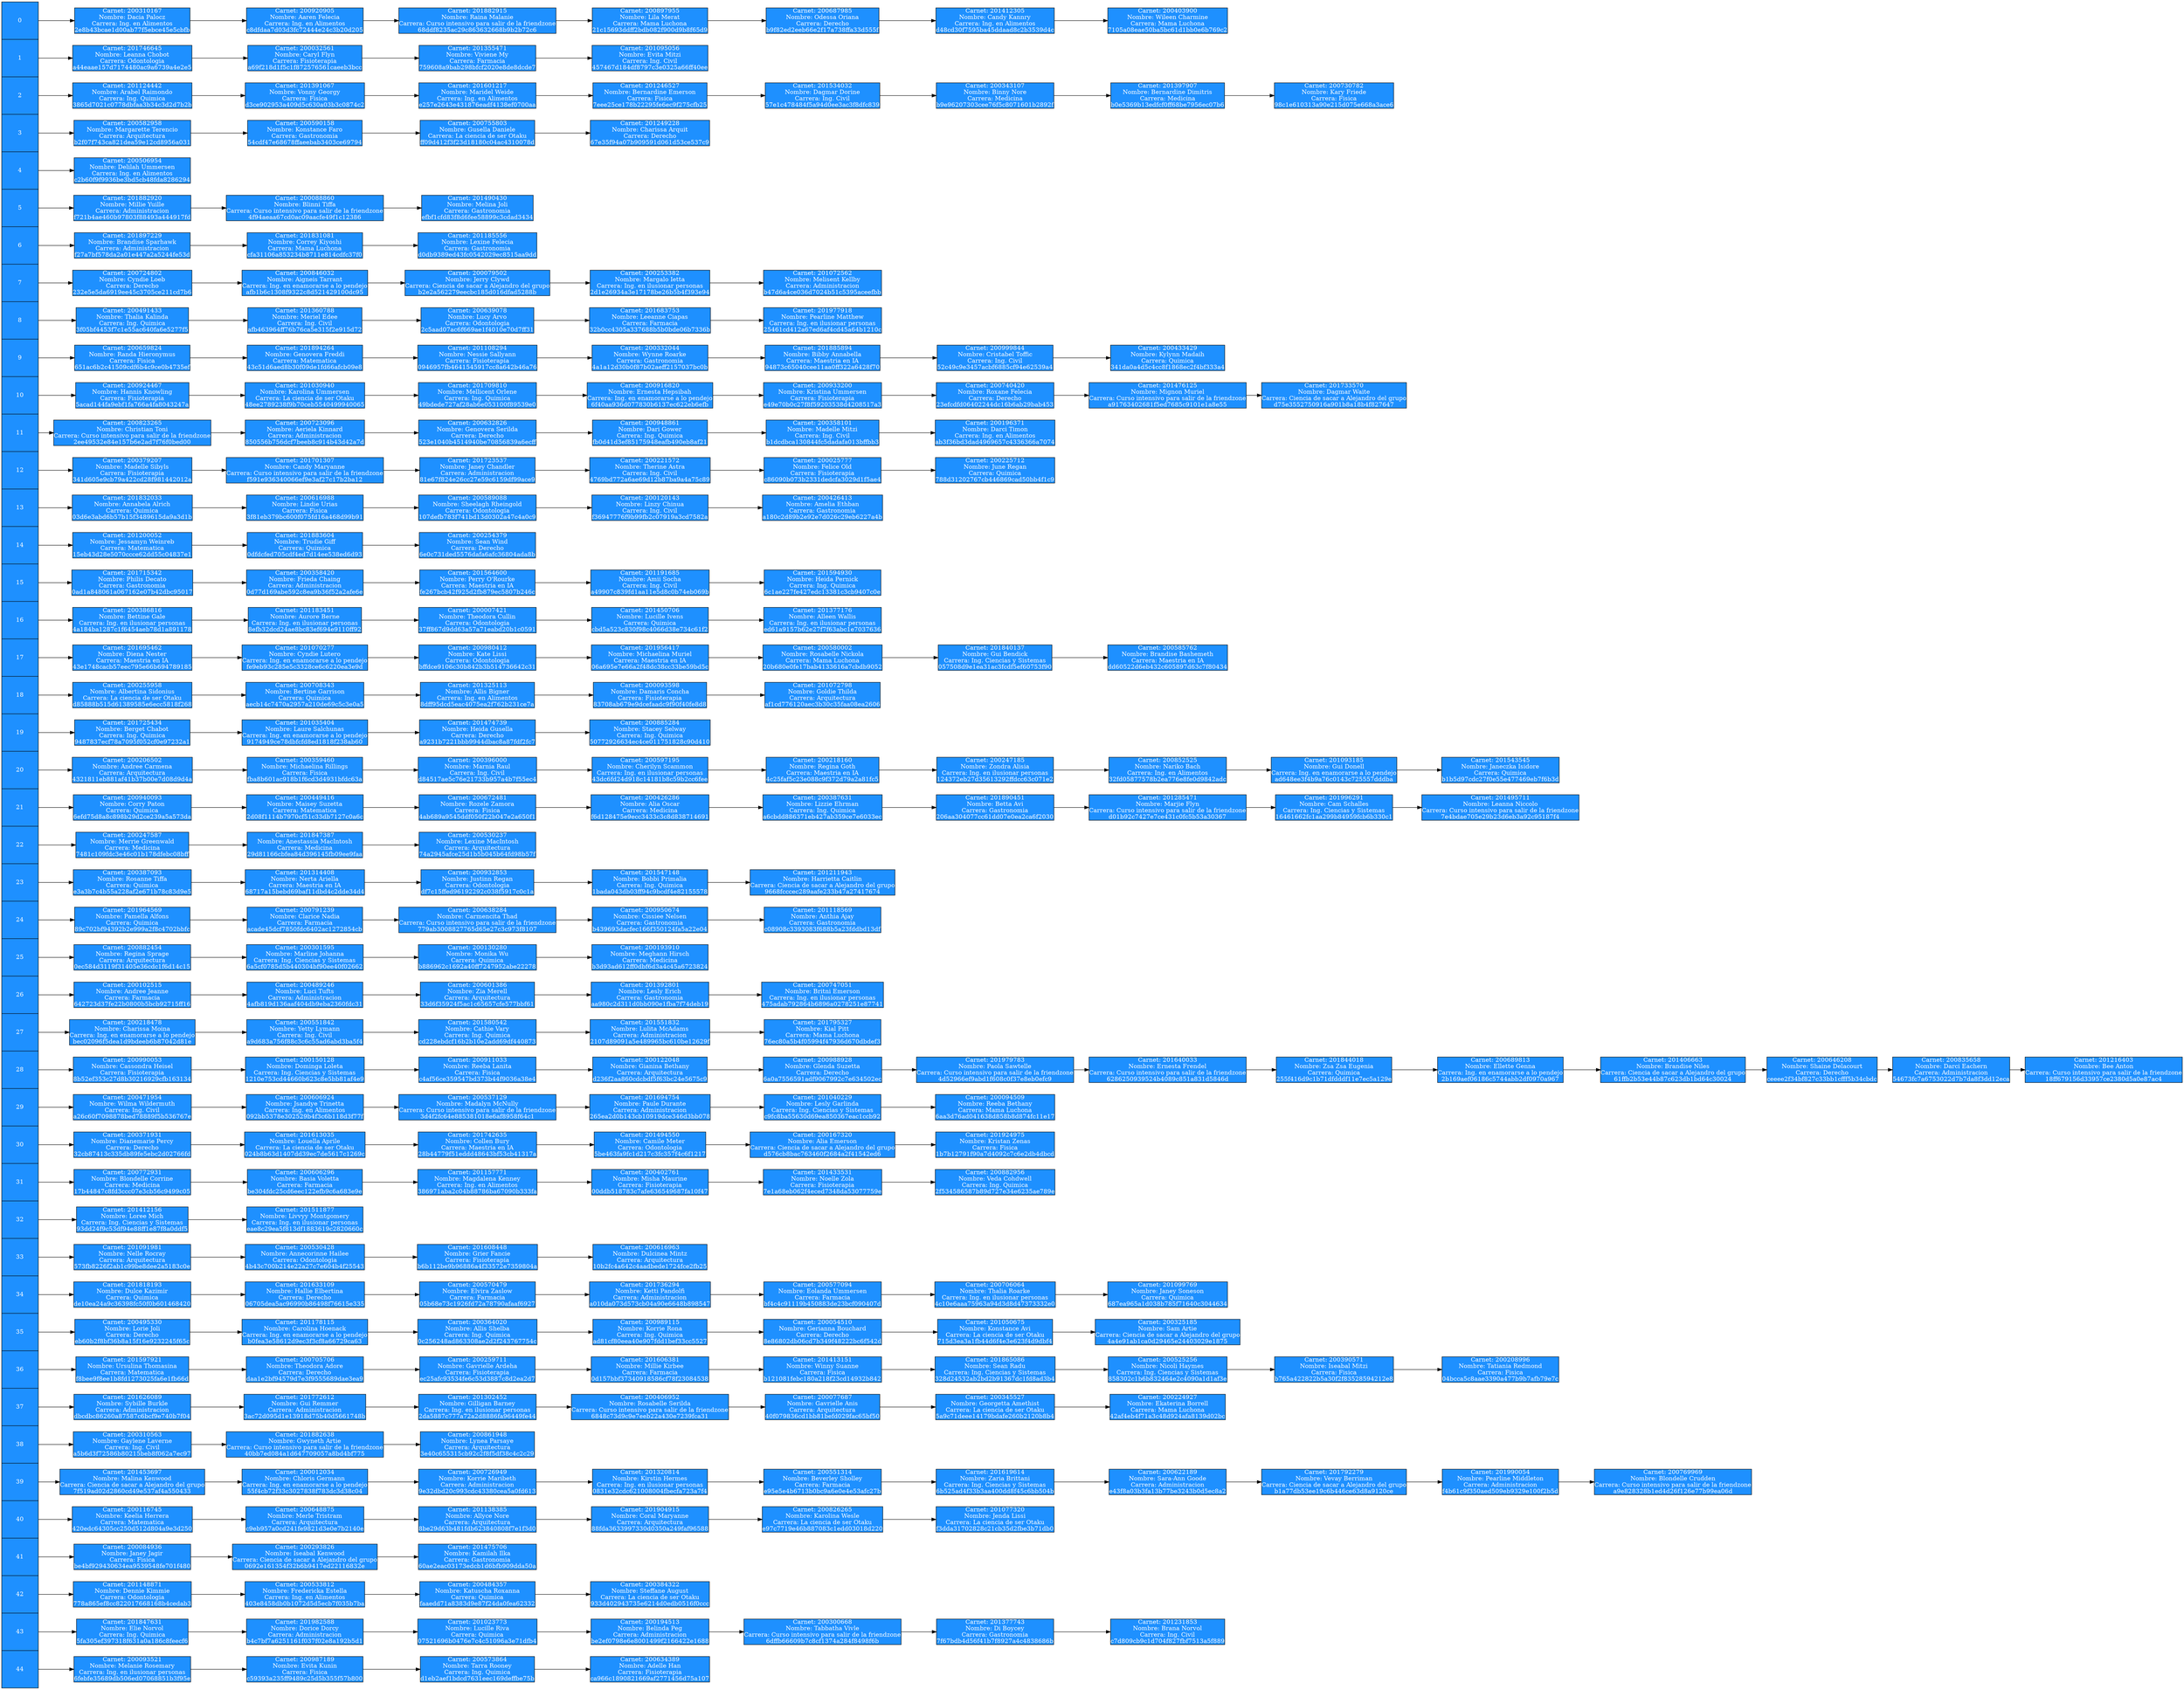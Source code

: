 digraph G{
rankdir=LR;
node [margin=0 shape=record width=1.2 fillcolor=dodgerblue fontcolor=white style=filled ];
node1[height=55 label="<f0> 0|<f1> 1|<f2> 2|<f3> 3|<f4> 4|<f5> 5|<f6> 6|<f7> 7|<f8> 8|<f9> 9|<f10> 10|<f11> 11|<f12> 12|<f13> 13|<f14> 14|<f15> 15|<f16> 16|<f17> 17|<f18> 18|<f19> 19|<f20> 20|<f21> 21|<f22> 22|<f23> 23|<f24> 24|<f25> 25|<f26> 26|<f27> 27|<f28> 28|<f29> 29|<f30> 30|<f31> 31|<f32> 32|<f33> 33|<f34> 34|<f35> 35|<f36> 36|<f37> 37|<f38> 38|<f39> 39|<f40> 40|<f41> 41|<f42> 42|<f43> 43|<f44> 44"];
A00[label="Carnet: 200310167\nNombre: Dacia Palocz\nCarrera: Ing. en Alimentos\n2e8b43bcae1d00ab77f5ebce45e5cbfb"];
A01[label="Carnet: 200920905\nNombre: Aaren Felecia\nCarrera: Ing. en Alimentos\nc8dfdaa7d03d3fc72444e24c3b20d205"];
A02[label="Carnet: 201882915\nNombre: Raina Malanie\nCarrera: Curso intensivo para salir de la friendzone\n68ddf8235ac29c863632668b9b2b72c6"];
A03[label="Carnet: 200897955\nNombre: Lila Merat\nCarrera: Mama Luchona\n21c15693ddff2bdb082f900d9b8f65d9"];
A04[label="Carnet: 200687985\nNombre: Odessa Oriana\nCarrera: Derecho\nb9f82ed2eeb66e2f17a738ffa33d555f"];
A05[label="Carnet: 201412305\nNombre: Candy Kannry\nCarrera: Ing. en Alimentos\nd48cd30f7595ba45ddaad8c2b3539d4c"];
A06[label="Carnet: 200403900\nNombre: Wileen Charmine\nCarrera: Mama Luchona\n7105a08eae50ba5bc61d1bb0e6b769c2"];
node1:f0-> A00-> A01-> A02-> A03-> A04-> A05-> A06;
A10[label="Carnet: 201746645\nNombre: Leanna Chobot\nCarrera: Odontologia\na44eaae157d7174480ac9a6739a4e2e5"];
A11[label="Carnet: 200032561\nNombre: Caryl Flyn\nCarrera: Fisioterapia\na69f218d1f5c1f872576561caeeb3bcc"];
A12[label="Carnet: 201355471\nNombre: Viviene My\nCarrera: Farmacia\n759608a9bab298bfcf2020e8de8dcde7"];
A13[label="Carnet: 201095056\nNombre: Evita Mitzi\nCarrera: Ing. Civil\n457467d184df8797c3e0325a66ff40ee"];
node1:f1-> A10-> A11-> A12-> A13;
A20[label="Carnet: 201124442\nNombre: Arabel Raimondo\nCarrera: Ing. Quimica\n3865d7021c0778dbfaa3b34c3d2d7b2b"];
A21[label="Carnet: 201391067\nNombre: Vonny Georgy\nCarrera: Fisica\nd3ce902953a409d5c630a03b3c0874c2"];
A22[label="Carnet: 201601217\nNombre: Maridel Weide\nCarrera: Ing. en Alimentos\ne257e2643e431876eadf4138ef0700aa"];
A23[label="Carnet: 201246527\nNombre: Bernardine Emerson\nCarrera: Fisica\n7eee25ce178b22295fe6ec9f275cfb25"];
A24[label="Carnet: 201534032\nNombre: Dagmar Dorine\nCarrera: Ing. Civil\n57e1c478484f5a94d0ee3ac3f8dfc839"];
A25[label="Carnet: 200343107\nNombre: Binny Nore\nCarrera: Medicina\nb9e96207303cee76f5c8071601b2892f"];
A26[label="Carnet: 201397907\nNombre: Bernardine Dimitris\nCarrera: Medicina\nb0e5369b13edfcf0ff68be7956ec07b6"];
A27[label="Carnet: 200730782\nNombre: Kary Friede\nCarrera: Fisica\n98c1e610313a90e215d075e668a3ace6"];
node1:f2-> A20-> A21-> A22-> A23-> A24-> A25-> A26-> A27;
A30[label="Carnet: 200582958\nNombre: Margarette Terencio\nCarrera: Arquitectura\nb2f07f743ca821dea59e12cd8956a031"];
A31[label="Carnet: 200590158\nNombre: Konstance Faro\nCarrera: Gastronomia\n54cdf47e68678ffaeebab3403ce69794"];
A32[label="Carnet: 200755803\nNombre: Gusella Daniele\nCarrera: La ciencia de ser Otaku\nff09d412f3f23d18180c04ac4310078d"];
A33[label="Carnet: 201249228\nNombre: Charissa Arquit\nCarrera: Derecho\n67e35f94a07b909591d061d53ce537c9"];
node1:f3-> A30-> A31-> A32-> A33;
A40[label="Carnet: 200506954\nNombre: Delilah Ummersen\nCarrera: Ing. en Alimentos\nc2b60f9f9936be3bd5cb48fda8286294"];
node1:f4-> A40;
A50[label="Carnet: 201882920\nNombre: Millie Yuille\nCarrera: Administracion\nf721b4ae460b97803f88493a444917fd"];
A51[label="Carnet: 200088860\nNombre: Blinni Tiffa\nCarrera: Curso intensivo para salir de la friendzone\n4f94aeaa67cd0ac09aacfe49f1c12386"];
A52[label="Carnet: 201490430\nNombre: Melina Joli\nCarrera: Gastronomia\nefbf1cfd83f8d6fee58899c3cdad3434"];
node1:f5-> A50-> A51-> A52;
A60[label="Carnet: 201897229\nNombre: Brandise Sparhawk\nCarrera: Administracion\nf27a7bf578da2a01e447a2a5244fe53d"];
A61[label="Carnet: 201831081\nNombre: Correy Kiyoshi\nCarrera: Mama Luchona\ncfa31106a853234b8711e814cdfc37f0"];
A62[label="Carnet: 201185556\nNombre: Lexine Felecia\nCarrera: Gastronomia\nd0db9389ed43fc0542029ec8515aa9dd"];
node1:f6-> A60-> A61-> A62;
A70[label="Carnet: 200724802\nNombre: Cyndie Loeb\nCarrera: Derecho\n232e5e5da6919ee45c3705ce211cd7b6"];
A71[label="Carnet: 200846032\nNombre: Aigneis Tarrant\nCarrera: Ing. en enamorarse a lo pendejo\nafb1b6c1308f9322c8d521429100dc95"];
A72[label="Carnet: 200079502\nNombre: Jerry Clywd\nCarrera: Ciencia de sacar a Alejandro del grupo\nb2e2a562279eecbc185d016dfad5288b"];
A73[label="Carnet: 200253382\nNombre: Margalo Ietta\nCarrera: Ing. en ilusionar personas\n2d1e26934a3e17178be26b5b4f393e94"];
A74[label="Carnet: 201072562\nNombre: Melisent Kellby\nCarrera: Administracion\nb47d6a4ce036d7024b51c5395aceefbb"];
node1:f7-> A70-> A71-> A72-> A73-> A74;
A80[label="Carnet: 200491433\nNombre: Thalia Kalinda\nCarrera: Ing. Quimica\n3f05bf4453f7c1e55ac640fa6e5277f5"];
A81[label="Carnet: 201360788\nNombre: Meriel Edee\nCarrera: Ing. Civil\nafb463964ff76b76ca5e315f2e915d72"];
A82[label="Carnet: 200639078\nNombre: Lucy Arvo\nCarrera: Odontologia\n2c5aad07ac6f669ae1f4010e70d7ff31"];
A83[label="Carnet: 201683753\nNombre: Leeanne Ciapas\nCarrera: Farmacia\n32b0cc4305a337688b5b0bde06b7336b"];
A84[label="Carnet: 201977918\nNombre: Pearline Matthew\nCarrera: Ing. en ilusionar personas\n25461cd412a67ed6af4cd45a64b1210c"];
node1:f8-> A80-> A81-> A82-> A83-> A84;
A90[label="Carnet: 200659824\nNombre: Randa Hieronymus\nCarrera: Fisica\n651ac6b2c41509cdf6b4c9ce0b4735ef"];
A91[label="Carnet: 201894264\nNombre: Genovera Freddi\nCarrera: Matematica\n43c51d6aed8b30f09de1fd66afcb09e8"];
A92[label="Carnet: 201108294\nNombre: Nessie Sallyann\nCarrera: Fisioterapia\n0946957fb4641545917cc8a642b46a76"];
A93[label="Carnet: 200332044\nNombre: Wynne Roarke\nCarrera: Gastronomia\n4a1a12d30b0f87b02aeff2157037bc0b"];
A94[label="Carnet: 201885894\nNombre: Bibby Annabella\nCarrera: Maestria en IA\n94873c65040cee11aa0ff322a6428f70"];
A95[label="Carnet: 200999844\nNombre: Cristabel Toffic\nCarrera: Ing. Civil\n52c49c9e3457acbf6885cf94e62539a4"];
A96[label="Carnet: 200433429\nNombre: Kylynn Madaih\nCarrera: Quimica\n341da0a4d5c4cc8f1868ec2f4bf333a4"];
node1:f9-> A90-> A91-> A92-> A93-> A94-> A95-> A96;
A100[label="Carnet: 200924467\nNombre: Hannis Knowling\nCarrera: Fisioterapia\n5acad144fa9ebf1fa766a4fa8043247a"];
A101[label="Carnet: 201030940\nNombre: Karolina Ummersen\nCarrera: La ciencia de ser Otaku\n48ee2789238f9b70ceb5540499940065"];
A102[label="Carnet: 201709810\nNombre: Mellicent Orlene\nCarrera: Ing. Quimica\n49bdede727af28ab6e053100f89539e0"];
A103[label="Carnet: 200916820\nNombre: Ernesta Hepsibah\nCarrera: Ing. en enamorarse a lo pendejo\n6f40aa936d077830b6137ec622eb6efb"];
A104[label="Carnet: 200933200\nNombre: Kristina Ummersen\nCarrera: Fisioterapia\ne49e70b0c27f8f59203538d4208517a3"];
A105[label="Carnet: 200740420\nNombre: Roxane Felecia\nCarrera: Derecho\n23efcdfd06402244dc16b6ab29bab453"];
A106[label="Carnet: 201476125\nNombre: Mignon Muriel\nCarrera: Curso intensivo para salir de la friendzone\na91763402681f5ed7685c9101e1a8e55"];
A107[label="Carnet: 201733570\nNombre: Dagmar Waite\nCarrera: Ciencia de sacar a Alejandro del grupo\nd75e3552750916a901b8a18b4f827647"];
node1:f10-> A100-> A101-> A102-> A103-> A104-> A105-> A106-> A107;
A110[label="Carnet: 200823265\nNombre: Christian Toni\nCarrera: Curso intensivo para salir de la friendzone\n2ee49532e84e157b6e2ad7f76f0bed00"];
A111[label="Carnet: 200723096\nNombre: Aeriela Kinnard\nCarrera: Administracion\n850556b756dcf7beeb8c914b43d42a7d"];
A112[label="Carnet: 200632826\nNombre: Genovera Serilda\nCarrera: Derecho\n523e1040b4514940be70856839a6ecff"];
A113[label="Carnet: 200948861\nNombre: Dari Gower\nCarrera: Ing. Quimica\nfb0d41d3ef85175948eafb490eb8af21"];
A114[label="Carnet: 200358101\nNombre: Madelle Mitzi\nCarrera: Ing. Civil\nb1dcdbca130844fc5dadafa013bffbb3"];
A115[label="Carnet: 200196371\nNombre: Darci Timon\nCarrera: Ing. en Alimentos\nab3f36bd3dad4969657c4336366a7074"];
node1:f11-> A110-> A111-> A112-> A113-> A114-> A115;
A120[label="Carnet: 200379207\nNombre: Madelle Sibyls\nCarrera: Fisioterapia\n341d605e9cb79a422cd28f981442012a"];
A121[label="Carnet: 201701307\nNombre: Candy Maryanne\nCarrera: Curso intensivo para salir de la friendzone\nf591e936340066ef9e3af27c17b2ba12"];
A122[label="Carnet: 201723537\nNombre: Janey Chandler\nCarrera: Administracion\n81e67f824e26cc27e59c6159df99ace9"];
A123[label="Carnet: 200221572\nNombre: Therine Astra\nCarrera: Ing. Civil\n4769bd772a6ae69d12b87ba9a4a75c89"];
A124[label="Carnet: 200025777\nNombre: Felice Old\nCarrera: Fisioterapia\nc86090b073b2331dedcfa3029d1f5ae4"];
A125[label="Carnet: 200225712\nNombre: June Regan\nCarrera: Quimica\n788d31202767cb446869cad50bb4f1c9"];
node1:f12-> A120-> A121-> A122-> A123-> A124-> A125;
A130[label="Carnet: 201832033\nNombre: Annabela Alrich\nCarrera: Quimica\n03d6e3abd6b57b15f3489615da9a3d1b"];
A131[label="Carnet: 200616988\nNombre: Lindie Urias\nCarrera: Fisica\n3f81eb379bc600f075fd16a468d99b91"];
A132[label="Carnet: 200589088\nNombre: Sheelagh Rheingold\nCarrera: Odontologia\n107defb783f741bd13d0302a47c4a0c9"];
A133[label="Carnet: 200120143\nNombre: Linzy Chinua\nCarrera: Ing. Civil\nf36947776f9b99fb2c07919a3cd7582a"];
A134[label="Carnet: 200426413\nNombre: Amelia Ethban\nCarrera: Gastronomia\na180c2d89b2e92e7d026c29eb6227a4b"];
node1:f13-> A130-> A131-> A132-> A133-> A134;
A140[label="Carnet: 201200052\nNombre: Jessamyn Weinreb\nCarrera: Matematica\n15eb43d28e5070ccce62dd55c04837e1"];
A141[label="Carnet: 201883604\nNombre: Trudie Giff\nCarrera: Quimica\n0dfdcfed705cdf4ed7d14ee538ed6d93"];
A142[label="Carnet: 200254379\nNombre: Sean Wind\nCarrera: Derecho\n6e0c731ded5576dafa6afc36804ada8b"];
node1:f14-> A140-> A141-> A142;
A150[label="Carnet: 201715342\nNombre: Philis Decato\nCarrera: Gastronomia\n0ad1a848061a067162e07b42dbc95017"];
A151[label="Carnet: 200358420\nNombre: Frieda Chaing\nCarrera: Administracion\n0d77d169abe592c8ea9b36f52a2afe6e"];
A152[label="Carnet: 201564600\nNombre: Perry O'Rourke\nCarrera: Maestria en IA\nfe267bcb42f925d2fb879ec5807b246c"];
A153[label="Carnet: 201191685\nNombre: Amii Socha\nCarrera: Ing. Civil\na49907c839fd1aa11e5d8c0b74eb069b"];
A154[label="Carnet: 201594930\nNombre: Heida Pernick\nCarrera: Ing. Quimica\n6c1ae227fe427edc13381c3cb9407c0e"];
node1:f15-> A150-> A151-> A152-> A153-> A154;
A160[label="Carnet: 200386816\nNombre: Bettine Gale\nCarrera: Ing. en ilusionar personas\n4a184ba1287c1f6454aeb78d1a891178"];
A161[label="Carnet: 201183451\nNombre: Aurore Berne\nCarrera: Ing. en ilusionar personas\n8efb32dcd24ae8bc83ef694e9110ff92"];
A162[label="Carnet: 200007421\nNombre: Theodora Cullin\nCarrera: Odontologia\n37ff867d9dd63a57a71eabd20b1c0591"];
A163[label="Carnet: 201450706\nNombre: Lucille Ivens\nCarrera: Quimica\ncbd5a523c830f98c4066d38e734c61f2"];
A164[label="Carnet: 201377176\nNombre: Alleen Wallis\nCarrera: Ing. en ilusionar personas\ned61a9157b62e27f7f63abc1e7037636"];
node1:f16-> A160-> A161-> A162-> A163-> A164;
A170[label="Carnet: 201695462\nNombre: Diena Nester\nCarrera: Maestria en IA\n43e1748cacb57eec795e66b694789185"];
A171[label="Carnet: 201070277\nNombre: Cyndie Lutero\nCarrera: Ing. en enamorarse a lo pendejo\nfe9eb93c285e5c3328ce6c6220ea3e9d"];
A172[label="Carnet: 200980412\nNombre: Kate Lissi\nCarrera: Odontologia\nbffdce9106c30b842b3b514736642c31"];
A173[label="Carnet: 201956417\nNombre: Michaelina Muriel\nCarrera: Maestria en IA\n06a695e7e66a2f48dc38cc33be59bd5c"];
A174[label="Carnet: 200580002\nNombre: Rosabelle Nickola\nCarrera: Mama Luchona\n20b680e0fe17bab4133616a7cbdb9052"];
A175[label="Carnet: 201840137\nNombre: Gui Bendick\nCarrera: Ing. Ciencias y Sistemas\n057508d9e1ea31ac3fcdf5ef60753f90"];
A176[label="Carnet: 200585762\nNombre: Brandise Bashemeth\nCarrera: Maestria en IA\ndd60522d6eb432c605897d63c7f80434"];
node1:f17-> A170-> A171-> A172-> A173-> A174-> A175-> A176;
A180[label="Carnet: 200255958\nNombre: Albertina Sidonius\nCarrera: La ciencia de ser Otaku\nd85888b515d61389585e6ecc5818f268"];
A181[label="Carnet: 200708343\nNombre: Bertine Garrison\nCarrera: Quimica\naecb14c7470a2957a210de69c5c3e0a5"];
A182[label="Carnet: 201325113\nNombre: Allis Bigner\nCarrera: Ing. en Alimentos\n8dff95dcd5eac4075ea2f762b231ce7a"];
A183[label="Carnet: 200093598\nNombre: Damaris Concha\nCarrera: Fisioterapia\n83708ab679e9dcefaadc9f90f40fe8d8"];
A184[label="Carnet: 201072798\nNombre: Goldie Thilda\nCarrera: Arquitectura\naf1cd776120aec3b30c35faa08ea2606"];
node1:f18-> A180-> A181-> A182-> A183-> A184;
A190[label="Carnet: 201725434\nNombre: Berget Chabot\nCarrera: Ing. Quimica\n9487837ecf78a7095f052cf0e97232a1"];
A191[label="Carnet: 201035404\nNombre: Laure Salchunas\nCarrera: Ing. en enamorarse a lo pendejo\n9174949ce78dbfcfd8ed1818f238ab60"];
A192[label="Carnet: 201474739\nNombre: Heida Gusella\nCarrera: Derecho\na9231b7221bbb9944dbac8a87fdf2fc7"];
A193[label="Carnet: 200885284\nNombre: Stacey Selway\nCarrera: Ing. Quimica\n50772926634ec4ce011751828c90d410"];
node1:f19-> A190-> A191-> A192-> A193;
A200[label="Carnet: 200206502\nNombre: Andree Carmena\nCarrera: Arquitectura\n4321811eb881af41b37b00e7d08d9d4a"];
A201[label="Carnet: 200359460\nNombre: Michaelina Rillings\nCarrera: Fisica\nfba8b601ac918b1f6cd3d4931bfdc63a"];
A202[label="Carnet: 200396000\nNombre: Marnia Raul\nCarrera: Ing. Civil\nd84517ae5c76e21733b957a4b7f55ec4"];
A203[label="Carnet: 200597195\nNombre: Cherilyn Scammon\nCarrera: Ing. en ilusionar personas\n43dc6fd24d918c14181b8c59b2cc6fee"];
A204[label="Carnet: 200218160\nNombre: Regina Goth\nCarrera: Maestria en IA\n4c25faf5c23e088c9f372d79a2a81fc5"];
A205[label="Carnet: 200247185\nNombre: Zondra Alisia\nCarrera: Ing. en ilusionar personas\n124372eb27d35613292ffdcc63c071e2"];
A206[label="Carnet: 200852525\nNombre: Nariko Bach\nCarrera: Ing. en Alimentos\n32fd05877578b2ea776e8fe0d9842adc"];
A207[label="Carnet: 201093185\nNombre: Gui Donell\nCarrera: Ing. en enamorarse a lo pendejo\nad648ee3f4b9a76c0143c725557dddba"];
A208[label="Carnet: 201543545\nNombre: Janeczka Isidore\nCarrera: Quimica\nb1b5d97cdc27f0e55e477469eb7f6b3d"];
node1:f20-> A200-> A201-> A202-> A203-> A204-> A205-> A206-> A207-> A208;
A210[label="Carnet: 200940093\nNombre: Corry Paton\nCarrera: Quimica\n6efd75d8a8c898b29d2ce239a5a573da"];
A211[label="Carnet: 200449416\nNombre: Maisey Suzetta\nCarrera: Matematica\n2d08f1114b7970cf51c33db7127c0a6c"];
A212[label="Carnet: 200672481\nNombre: Rozele Zamora\nCarrera: Fisica\n4ab689a9545ddf050f22b047e2a650f1"];
A213[label="Carnet: 200426286\nNombre: Alia Oscar\nCarrera: Medicina\nf6d128475e9ecc3433c3c8d838714691"];
A214[label="Carnet: 200387631\nNombre: Lizzie Ehrman\nCarrera: Ing. Quimica\na6cbdd886371eb427ab359ce7e6033ec"];
A215[label="Carnet: 201890451\nNombre: Betta Avi\nCarrera: Gastronomia\n206aa304077cc61dd07e0ea2ca6f2030"];
A216[label="Carnet: 201285471\nNombre: Marjie Flyn\nCarrera: Curso intensivo para salir de la friendzone\nd01b92c7427e7ce431c0fc5b53a30367"];
A217[label="Carnet: 201996291\nNombre: Cam Schalles\nCarrera: Ing. Ciencias y Sistemas\n16461662fc1aa299b84959fcb6b330c1"];
A218[label="Carnet: 201495711\nNombre: Leanna Niccolo\nCarrera: Curso intensivo para salir de la friendzone\n7e4bdae705e29b23d6eb3a92c95187f4"];
node1:f21-> A210-> A211-> A212-> A213-> A214-> A215-> A216-> A217-> A218;
A220[label="Carnet: 200247587\nNombre: Merrie Greenwald\nCarrera: Medicina\n7481c109fdc3e46c01b178dfebc08bff"];
A221[label="Carnet: 201847387\nNombre: Anestassia MacIntosh\nCarrera: Medicina\n29d81166cbfea84d396145fb09ee9faa"];
A222[label="Carnet: 200530237\nNombre: Lexine MacIntosh\nCarrera: Arquitectura\n74a2945afce25d1b5b045b64fd98b57f"];
node1:f22-> A220-> A221-> A222;
A230[label="Carnet: 200387093\nNombre: Rosanne Tiffa\nCarrera: Quimica\ne3a3b7c4b55a228af2e671b78c83d9e5"];
A231[label="Carnet: 201314408\nNombre: Nerta Ariella\nCarrera: Maestria en IA\n68717a15bebd69baf11dbd4c2dde34d4"];
A232[label="Carnet: 200932853\nNombre: Justinn Regan\nCarrera: Odontologia\ndf7c15ffed96192292c038f5917c0c1a"];
A233[label="Carnet: 201547148\nNombre: Bobbi Primalia\nCarrera: Ing. Quimica\n1bada043db03ff94c9bcdf4e82155578"];
A234[label="Carnet: 201211943\nNombre: Harrietta Caitlin\nCarrera: Ciencia de sacar a Alejandro del grupo\n9668fcccec289aafe233b47a27417674"];
node1:f23-> A230-> A231-> A232-> A233-> A234;
A240[label="Carnet: 201964569\nNombre: Pamella Alfons\nCarrera: Quimica\n89c702bf94392b2e999a2f8c4702bbfc"];
A241[label="Carnet: 200791239\nNombre: Clarice Nadia\nCarrera: Farmacia\nacade45dcf7850fdc6402ac1272854cb"];
A242[label="Carnet: 200638284\nNombre: Carmencita Thad\nCarrera: Curso intensivo para salir de la friendzone\n779ab3008827765d65e27c3c973f8107"];
A243[label="Carnet: 200950674\nNombre: Cissiee Nelsen\nCarrera: Gastronomia\nb439693dacfec166f350124fa5a22e04"];
A244[label="Carnet: 201118569\nNombre: Anthia Ajay\nCarrera: Gastronomia\nc08908c3393083f688b5a23fddbd13df"];
node1:f24-> A240-> A241-> A242-> A243-> A244;
A250[label="Carnet: 200882454\nNombre: Regina Sprage\nCarrera: Arquitectura\n0ec584d3119f31405e36cdc1f6d14c15"];
A251[label="Carnet: 200301595\nNombre: Marline Johanna\nCarrera: Ing. Ciencias y Sistemas\n6a5cf0785d5b440304bf90ee40f02662"];
A252[label="Carnet: 200130280\nNombre: Monika Wu\nCarrera: Quimica\nb886962c1692a40ff7247952abe22278"];
A253[label="Carnet: 200193910\nNombre: Meghann Hirsch\nCarrera: Medicina\nb3d93ad612ff0dbf6d3a4c45a6723824"];
node1:f25-> A250-> A251-> A252-> A253;
A260[label="Carnet: 200102515\nNombre: Andree Jeanne\nCarrera: Farmacia\n642723d37fe22b0800b5bcb92715ff16"];
A261[label="Carnet: 200489246\nNombre: Luci Tufts\nCarrera: Administracion\n4afb819d136aaf404db9eba2360fdc31"];
A262[label="Carnet: 200601386\nNombre: Zia Merell\nCarrera: Arquitectura\n33d6f35924f5ac1c65657cfe577bbf61"];
A263[label="Carnet: 201392801\nNombre: Lesly Erich\nCarrera: Gastronomia\naa980c2d311d0bb090e1fba7f74deb19"];
A264[label="Carnet: 200747051\nNombre: Britni Emerson\nCarrera: Ing. en ilusionar personas\n475adab792864b6896a0278251e87741"];
node1:f26-> A260-> A261-> A262-> A263-> A264;
A270[label="Carnet: 200218478\nNombre: Charissa Moina\nCarrera: Ing. en enamorarse a lo pendejo\nbec02096f5dea1d9bdeeb6b87042d81e"];
A271[label="Carnet: 200551842\nNombre: Yetty Lymann\nCarrera: Ing. Civil\na9d683a756f88c3c6c55ad6abd3ba5f4"];
A272[label="Carnet: 201580542\nNombre: Cathie Vary\nCarrera: Ing. Quimica\ncd228ebdcf16b2b10e2add69df440873"];
A273[label="Carnet: 201551832\nNombre: Lulita McAdams\nCarrera: Administracion\n2107d89091a5e489965bc610be12629f"];
A274[label="Carnet: 201795327\nNombre: Kial Pitt\nCarrera: Mama Luchona\n76ec80a5b4f05994f47936d670dbdef3"];
node1:f27-> A270-> A271-> A272-> A273-> A274;
A280[label="Carnet: 200990053\nNombre: Cassondra Heisel\nCarrera: Fisioterapia\n8b52ef353c27d8b30216929cfb163134"];
A281[label="Carnet: 200150128\nNombre: Dominga Loleta\nCarrera: Ing. Ciencias y Sistemas\n1210e753cd44660b623c8e5bb81af4e9"];
A282[label="Carnet: 200911033\nNombre: Reeba Lanita\nCarrera: Fisica\nc4af56ce359547bd373b44f9036a38e4"];
A283[label="Carnet: 200122048\nNombre: Gianina Bethany\nCarrera: Arquitectura\nd236f2aa860cdcbdf5f63bc24e5675c9"];
A284[label="Carnet: 200988928\nNombre: Glenda Suzetta\nCarrera: Derecho\n6a0a7556591adf9067992c7e634502ec"];
A285[label="Carnet: 201979783\nNombre: Paola Sawtelle\nCarrera: Curso intensivo para salir de la friendzone\n4d52966ef9abd1f608c0f37e8eb0efc9"];
A286[label="Carnet: 201640033\nNombre: Ernesta Frendel\nCarrera: Curso intensivo para salir de la friendzone\n6286250939524b4089c851a831d5846d"];
A287[label="Carnet: 201844018\nNombre: Zsa Zsa Eugenia\nCarrera: Quimica\n255f416d9c1b71dfdddf11e7ec5a129e"];
A288[label="Carnet: 200689813\nNombre: Ellette Genna\nCarrera: Ing. en enamorarse a lo pendejo\n2b169aef06186c5744abb2df0970a967"];
A289[label="Carnet: 201406663\nNombre: Brandise Niles\nCarrera: Ciencia de sacar a Alejandro del grupo\n61ffb2b53e44b87c623db1bd64c30024"];
A2810[label="Carnet: 200646208\nNombre: Shaine Delacourt\nCarrera: Derecho\nceeee2f34bf827c33bb1cfff5b34cbdc"];
A2811[label="Carnet: 200835658\nNombre: Darci Eachern\nCarrera: Administracion\n54673fc7a6753022d7b7da8f3dd12eca"];
A2812[label="Carnet: 201216403\nNombre: Bee Anton\nCarrera: Curso intensivo para salir de la friendzone\n18ff679156d33957ce2380d5a0e87ac4"];
node1:f28-> A280-> A281-> A282-> A283-> A284-> A285-> A286-> A287-> A288-> A289-> A2810-> A2811-> A2812;
A290[label="Carnet: 200471954\nNombre: Wilma Wildermuth\nCarrera: Ing. Civil\na26c60f7098878bed78889f5b536767e"];
A291[label="Carnet: 200606924\nNombre: Jsandye Trinetta\nCarrera: Ing. en Alimentos\n092bb5378e302529b4f3c6b118d3f77f"];
A292[label="Carnet: 200537129\nNombre: Madalyn McNully\nCarrera: Curso intensivo para salir de la friendzone\n3d4f2fc64e885381018e6af8958f64c1"];
A293[label="Carnet: 201694754\nNombre: Paule Durante\nCarrera: Administracion\n265ea2d0b143cb10919dce346d3bb078"];
A294[label="Carnet: 201040229\nNombre: Lesly Garlinda\nCarrera: Ing. Ciencias y Sistemas\nc9fc8ba55630d69ea850367eac1ccb92"];
A295[label="Carnet: 200094509\nNombre: Reeba Bethany\nCarrera: Mama Luchona\n6aa3d76ad041638d858b8d874fc11e17"];
node1:f29-> A290-> A291-> A292-> A293-> A294-> A295;
A300[label="Carnet: 200371931\nNombre: Dianemarie Percy\nCarrera: Derecho\n32cb87413c335db89fe5ebc2d02766fd"];
A301[label="Carnet: 201613035\nNombre: Louella Aprile\nCarrera: La ciencia de ser Otaku\n024b8b63d1407dd39ec7de5617c1269c"];
A302[label="Carnet: 201742635\nNombre: Collen Bury\nCarrera: Maestria en IA\n28b44779f51eddd48643bf53cb41317a"];
A303[label="Carnet: 201494550\nNombre: Camile Meter\nCarrera: Odontologia\n5be463fa9fc1d217c3fc357f4c6f1217"];
A304[label="Carnet: 200167320\nNombre: Alia Emerson\nCarrera: Ciencia de sacar a Alejandro del grupo\nd576cb8bac763460f2684a2f41542ed6"];
A305[label="Carnet: 201924975\nNombre: Kristan Zenas\nCarrera: Fisica\n1b7b12791f90a7d4092c7c6e2db4dbcd"];
node1:f30-> A300-> A301-> A302-> A303-> A304-> A305;
A310[label="Carnet: 200772931\nNombre: Blondelle Corrine\nCarrera: Medicina\n17b44847c8fd3ccc07e3cb56c9499c05"];
A311[label="Carnet: 200606296\nNombre: Basia Voletta\nCarrera: Farmacia\nbe304fdc25cd6eec122efb9c6a683e9e"];
A312[label="Carnet: 201157771\nNombre: Magdalena Kenney\nCarrera: Ing. en Alimentos\n386971aba2c04b88786ba67090b333fa"];
A313[label="Carnet: 200402761\nNombre: Misha Maurine\nCarrera: Fisioterapia\n00ddb518783c7afe636549687fa10f47"];
A314[label="Carnet: 201433531\nNombre: Noelle Zola\nCarrera: Fisioterapia\n7e1a68eb062f4eced7348da53077759e"];
A315[label="Carnet: 200882956\nNombre: Veda Cohdwell\nCarrera: Ing. Quimica\n2f534586587b89d727e34e6235ae789e"];
node1:f31-> A310-> A311-> A312-> A313-> A314-> A315;
A320[label="Carnet: 201412156\nNombre: Loree Mich\nCarrera: Ing. Ciencias y Sistemas\n93dd24f9c53df94e88ff1e87f8a0ddf5"];
A321[label="Carnet: 201511877\nNombre: Livvyy Montgomery\nCarrera: Ing. en ilusionar personas\neae8c29ea5f813df1883619c2820660c"];
node1:f32-> A320-> A321;
A330[label="Carnet: 201091981\nNombre: Nelle Rocray\nCarrera: Arquitectura\n573fb8226f2ab1c99be8dee2a5183c0e"];
A331[label="Carnet: 200530428\nNombre: Annecorinne Hailee\nCarrera: Odontologia\n4b43c700b214e22a27c7e604b4f25543"];
A332[label="Carnet: 201608448\nNombre: Grier Fancie\nCarrera: Fisioterapia\nb6b112be9b96886a4f33572e7359804a"];
A333[label="Carnet: 200616963\nNombre: Dulcinea Mintz\nCarrera: Arquitectura\n10b2fc4a642c4aadbede1724fce2fb25"];
node1:f33-> A330-> A331-> A332-> A333;
A340[label="Carnet: 201818193\nNombre: Dulce Kazimir\nCarrera: Quimica\nde10ea24a9c36398fc50f0b601468420"];
A341[label="Carnet: 201633109\nNombre: Hallie Elbertina\nCarrera: Derecho\n06705dea5ac96990b86498f76615e335"];
A342[label="Carnet: 200570479\nNombre: Elvira Zaslow\nCarrera: Farmacia\n05b68e73c1926fd72a78790afaaf6927"];
A343[label="Carnet: 201736294\nNombre: Ketti Pandolfi\nCarrera: Administracion\na010da073d573cb04a90e6648b898547"];
A344[label="Carnet: 200577094\nNombre: Eolanda Ummersen\nCarrera: Farmacia\nbf4c4c91119b450883de23bcf090407d"];
A345[label="Carnet: 200706064\nNombre: Thalia Roarke\nCarrera: Ing. en ilusionar personas\n4c10e6aaa75963a94d3d8d47373332e0"];
A346[label="Carnet: 201099769\nNombre: Janey Soneson\nCarrera: Quimica\n687ea965a1d038b785f71640c3044634"];
node1:f34-> A340-> A341-> A342-> A343-> A344-> A345-> A346;
A350[label="Carnet: 200495330\nNombre: Lorie Joli\nCarrera: Derecho\neb60b2f8bf36b8a15f16e9232245f65c"];
A351[label="Carnet: 201178115\nNombre: Carolina Hoenack\nCarrera: Ing. en enamorarse a lo pendejo\nb0fea3e58612d9ec3f3cf8a66729ca63"];
A352[label="Carnet: 200364020\nNombre: Allis Shelba\nCarrera: Ing. Quimica\n0c256248ad863308ae2d2f243767754c"];
A353[label="Carnet: 200989115\nNombre: Korrie Rona\nCarrera: Ing. Quimica\nad81cf80eea40e907fdd1bef33cc5527"];
A354[label="Carnet: 200054510\nNombre: Gerianna Bouchard\nCarrera: Derecho\n8e86802db06cd7b349f48222bc6f542d"];
A355[label="Carnet: 201050675\nNombre: Konstance Avi\nCarrera: La ciencia de ser Otaku\n715d3ea3a1fb44d6f4e3e623f4d9dbf4"];
A356[label="Carnet: 200325185\nNombre: Sam Artie\nCarrera: Ciencia de sacar a Alejandro del grupo\n4a4e91ab1ca0d29465e24403029e1875"];
node1:f35-> A350-> A351-> A352-> A353-> A354-> A355-> A356;
A360[label="Carnet: 201597921\nNombre: Ursulina Thomasina\nCarrera: Matematica\nf8bee9f8ee1b8fd1273025fa6e1fb66d"];
A361[label="Carnet: 200705706\nNombre: Theodora Adore\nCarrera: Derecho\ndaa1e2bf94579d7e3f9555689dae3ea9"];
A362[label="Carnet: 200259711\nNombre: Gavrielle Ardeha\nCarrera: Fisioterapia\nec25afc93534fe6c53d3887c8d2ea2d7"];
A363[label="Carnet: 201606381\nNombre: Millie Kirbee\nCarrera: Farmacia\n0d157bbf37340918586cf78f23084538"];
A364[label="Carnet: 201413151\nNombre: Winny Suanne\nCarrera: Fisica\nb121081febc180a218f23cd14932b842"];
A365[label="Carnet: 201865086\nNombre: Sean Radu\nCarrera: Ing. Ciencias y Sistemas\n328d24532ab2bd2b91367dc1fd8ad3b4"];
A366[label="Carnet: 200525256\nNombre: Nicoli Haymes\nCarrera: Ing. Ciencias y Sistemas\n858302c1b6b832464e2c4090a1d1af3e"];
A367[label="Carnet: 200390571\nNombre: Iseabal Mitzi\nCarrera: Fisica\nb765a422822b5a30f2f83528594212e8"];
A368[label="Carnet: 200208996\nNombre: Tatiania Redmond\nCarrera: Fisica\n04bcca5c8aae3390a477b9b7afb79e7c"];
node1:f36-> A360-> A361-> A362-> A363-> A364-> A365-> A366-> A367-> A368;
A370[label="Carnet: 201626089\nNombre: Sybille Burkle\nCarrera: Administracion\ndbcdbc86260a87587c6bcf9e740b7f04"];
A371[label="Carnet: 201772612\nNombre: Gui Remmer\nCarrera: Administracion\n3ac72d095d1e13918d75b40d5661748b"];
A372[label="Carnet: 201302452\nNombre: Gilligan Barney\nCarrera: Ing. en ilusionar personas\n2da5887c777a72a2d8886fa96449fe44"];
A373[label="Carnet: 200406952\nNombre: Rosabelle Serilda\nCarrera: Curso intensivo para salir de la friendzone\n6848c73d9c9e7eeb22a430e7239fca31"];
A374[label="Carnet: 200077687\nNombre: Gavrielle Anis\nCarrera: Arquitectura\n40f079836cd1bb81befd029fac65bf50"];
A375[label="Carnet: 200345527\nNombre: Georgetta Amethist\nCarrera: La ciencia de ser Otaku\n5a9c71deee14179bdafe260b2120b8b4"];
A376[label="Carnet: 200224927\nNombre: Ekaterina Borrell\nCarrera: Mama Luchona\n42af4eb4f71a3c48d924afa8139d02bc"];
node1:f37-> A370-> A371-> A372-> A373-> A374-> A375-> A376;
A380[label="Carnet: 200310563\nNombre: Gaylene Laverne\nCarrera: Ing. Civil\na5b6d3f72586b80215beb8f062a7ec97"];
A381[label="Carnet: 201882638\nNombre: Gwyneth Artie\nCarrera: Curso intensivo para salir de la friendzone\n40bb7ed084a1d647709057a8bd4bf775"];
A382[label="Carnet: 200861948\nNombre: Lynea Parsaye\nCarrera: Arquitectura\n3e40c655315cb92c2f8f5df38c4c2c29"];
node1:f38-> A380-> A381-> A382;
A390[label="Carnet: 201453697\nNombre: Malina Kenwood\nCarrera: Ciencia de sacar a Alejandro del grupo\n7f519ad02d2860cd49e537af4a550433"];
A391[label="Carnet: 200012034\nNombre: Chloris Germann\nCarrera: Ing. en enamorarse a lo pendejo\n55f4cb72f33c3027838f783dc3d38c04"];
A392[label="Carnet: 200726949\nNombre: Korrie Maribeth\nCarrera: Administracion\n9e32dbd20c993cdc43380cea5a0fd613"];
A393[label="Carnet: 201320814\nNombre: Kirstin Hermes\nCarrera: Ing. en ilusionar personas\n0831e32cdc621008004fbecfa723a7f4"];
A394[label="Carnet: 200551314\nNombre: Beverley Sholley\nCarrera: Farmacia\ne95e5e4b6713b0bc9a6e0e4e53afc27b"];
A395[label="Carnet: 201619614\nNombre: Zaria Brittani\nCarrera: Ing. Ciencias y Sistemas\n6b525ad4f33b3aa400dd8f45c6bb504b"];
A396[label="Carnet: 200622189\nNombre: Sara-Ann Goode\nCarrera: Administracion\ne43f8a03b3fa13b77be3243b0d5ec8a2"];
A397[label="Carnet: 201792279\nNombre: Vevay Berriman\nCarrera: Ciencia de sacar a Alejandro del grupo\nb1a77db53ee19c6b446ce63d8a9120ce"];
A398[label="Carnet: 201990054\nNombre: Pearline Middleton\nCarrera: Administracion\nf4b61c9f350aed509eb9329e100f2b5d"];
A399[label="Carnet: 200769969\nNombre: Blondelle Crudden\nCarrera: Curso intensivo para salir de la friendzone\na9e828328b1ed4d26f126e77b99ea06d"];
node1:f39-> A390-> A391-> A392-> A393-> A394-> A395-> A396-> A397-> A398-> A399;
A400[label="Carnet: 200116745\nNombre: Keelia Herrera\nCarrera: Matematica\n420edc64305cc250d512d804a9e3d250"];
A401[label="Carnet: 200648875\nNombre: Merle Tristram\nCarrera: Arquitectura\nc9eb957a0cd241fe9821d3e0e7b2140e"];
A402[label="Carnet: 201138385\nNombre: Allyce Nore\nCarrera: Arquitectura\n8be29d63b481fdb623840808f7e1f3d0"];
A403[label="Carnet: 201904915\nNombre: Coral Maryanne\nCarrera: Arquitectura\n88fda3633997330d0350a249faf96588"];
A404[label="Carnet: 200826265\nNombre: Karolina Wesle\nCarrera: La ciencia de ser Otaku\ne97c7719e46b887083c1edd03018d220"];
A405[label="Carnet: 201077320\nNombre: Jenda Lissi\nCarrera: La ciencia de ser Otaku\nf3dda31702828c21cb35d2fbe3b71db0"];
node1:f40-> A400-> A401-> A402-> A403-> A404-> A405;
A410[label="Carnet: 200084936\nNombre: Janey Jagir\nCarrera: Fisica\nbe4bf929430634ea9539548fe701f480"];
A411[label="Carnet: 200293826\nNombre: Iseabal Kenwood\nCarrera: Ciencia de sacar a Alejandro del grupo\n0692e161354f32b6b9417ed22116832e"];
A412[label="Carnet: 201475706\nNombre: Kamilah Ilka\nCarrera: Gastronomia\n60ae2eac03173edcb1d6bfb909dda50a"];
node1:f41-> A410-> A411-> A412;
A420[label="Carnet: 201148871\nNombre: Dennie Kimmie\nCarrera: Odontologia\n778a865ef8cc822017668168b4cedab3"];
A421[label="Carnet: 200533812\nNombre: Fredericka Estella\nCarrera: Ing. en Alimentos\n403e8458db0b1072d5d5ecb7f035b7ba"];
A422[label="Carnet: 200484357\nNombre: Katuscha Roxanna\nCarrera: Quimica\nfaaedd71a8383d9e87f24da0fea62332"];
A423[label="Carnet: 200384322\nNombre: Steffane August\nCarrera: La ciencia de ser Otaku\n933d402943735e6214d0edb0516f0ccc"];
node1:f42-> A420-> A421-> A422-> A423;
A430[label="Carnet: 201847631\nNombre: Elie Norvol\nCarrera: Ing. Quimica\n5fa305ef397318f631a0a186c8feecf6"];
A431[label="Carnet: 201982588\nNombre: Dorice Dorcy\nCarrera: Administracion\nb4c7bf7a6251161f037f02e8a192b5d1"];
A432[label="Carnet: 201023773\nNombre: Lucille Riva\nCarrera: Quimica\n07521696b0476e7c4c51096a3e71dfb4"];
A433[label="Carnet: 200194513\nNombre: Belinda Peg\nCarrera: Administracion\nbe2ef0798e6e8001499f2166422e1688"];
A434[label="Carnet: 200300668\nNombre: Tabbatha Vivle\nCarrera: Curso intensivo para salir de la friendzone\n6dffb66609b7c8cf1374a284f8498f6b"];
A435[label="Carnet: 201377743\nNombre: Di Boycey\nCarrera: Gastronomia\n7f67bdb4d56f41b7f8927a4c4838686b"];
A436[label="Carnet: 201231853\nNombre: Brana Norvol\nCarrera: Ing. Civil\nc7d809cb9c1d704f827fbf7513a5f889"];
node1:f43-> A430-> A431-> A432-> A433-> A434-> A435-> A436;
A440[label="Carnet: 200093521\nNombre: Melanie Rosemary\nCarrera: Ing. en ilusionar personas\n6febfe35689db506ed07068851b3f95e"];
A441[label="Carnet: 200987189\nNombre: Evita Kunin\nCarrera: Fisica\nc59393a235ff9489c25d5b355f57b800"];
A442[label="Carnet: 200573864\nNombre: Tarra Rooney\nCarrera: Ing. Quimica\nd1eb2aef1bdcd7631eec169deffbe75b"];
A443[label="Carnet: 200634389\nNombre: Adelle Han\nCarrera: Fisioterapia\nca966c1890821669af2771456d75a107"];
node1:f44-> A440-> A441-> A442-> A443;

}